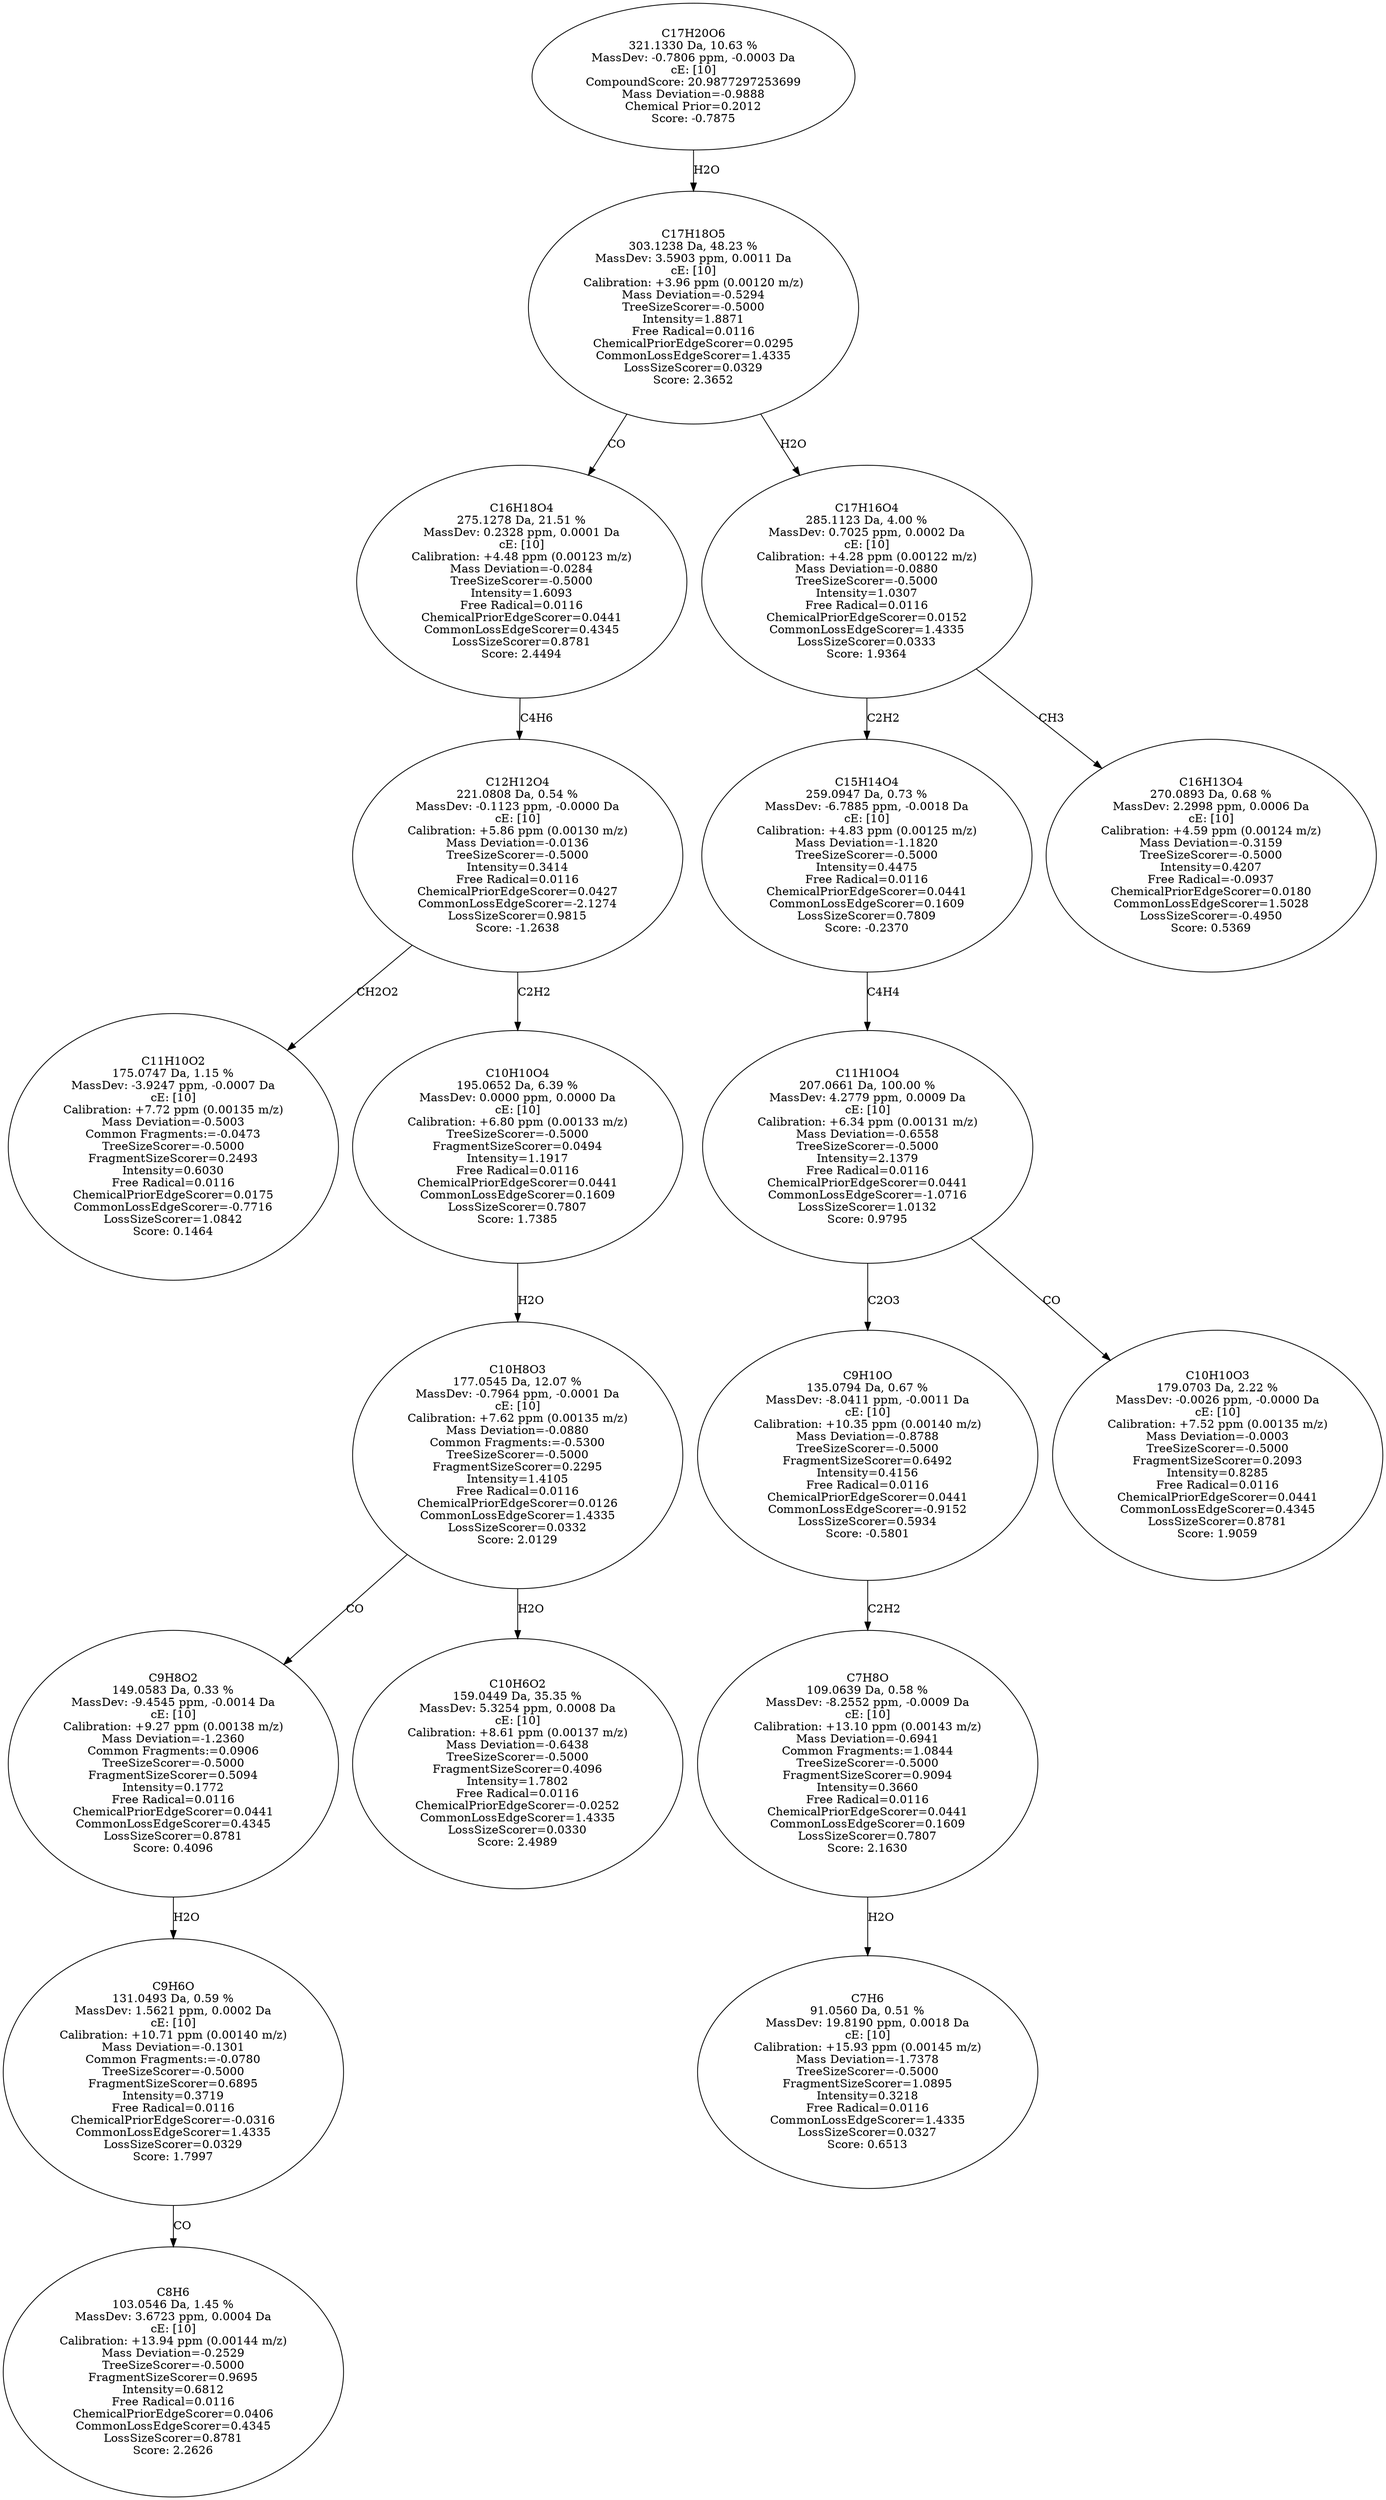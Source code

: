 strict digraph {
v1 [label="C11H10O2\n175.0747 Da, 1.15 %\nMassDev: -3.9247 ppm, -0.0007 Da\ncE: [10]\nCalibration: +7.72 ppm (0.00135 m/z)\nMass Deviation=-0.5003\nCommon Fragments:=-0.0473\nTreeSizeScorer=-0.5000\nFragmentSizeScorer=0.2493\nIntensity=0.6030\nFree Radical=0.0116\nChemicalPriorEdgeScorer=0.0175\nCommonLossEdgeScorer=-0.7716\nLossSizeScorer=1.0842\nScore: 0.1464"];
v2 [label="C8H6\n103.0546 Da, 1.45 %\nMassDev: 3.6723 ppm, 0.0004 Da\ncE: [10]\nCalibration: +13.94 ppm (0.00144 m/z)\nMass Deviation=-0.2529\nTreeSizeScorer=-0.5000\nFragmentSizeScorer=0.9695\nIntensity=0.6812\nFree Radical=0.0116\nChemicalPriorEdgeScorer=0.0406\nCommonLossEdgeScorer=0.4345\nLossSizeScorer=0.8781\nScore: 2.2626"];
v3 [label="C9H6O\n131.0493 Da, 0.59 %\nMassDev: 1.5621 ppm, 0.0002 Da\ncE: [10]\nCalibration: +10.71 ppm (0.00140 m/z)\nMass Deviation=-0.1301\nCommon Fragments:=-0.0780\nTreeSizeScorer=-0.5000\nFragmentSizeScorer=0.6895\nIntensity=0.3719\nFree Radical=0.0116\nChemicalPriorEdgeScorer=-0.0316\nCommonLossEdgeScorer=1.4335\nLossSizeScorer=0.0329\nScore: 1.7997"];
v4 [label="C9H8O2\n149.0583 Da, 0.33 %\nMassDev: -9.4545 ppm, -0.0014 Da\ncE: [10]\nCalibration: +9.27 ppm (0.00138 m/z)\nMass Deviation=-1.2360\nCommon Fragments:=0.0906\nTreeSizeScorer=-0.5000\nFragmentSizeScorer=0.5094\nIntensity=0.1772\nFree Radical=0.0116\nChemicalPriorEdgeScorer=0.0441\nCommonLossEdgeScorer=0.4345\nLossSizeScorer=0.8781\nScore: 0.4096"];
v5 [label="C10H6O2\n159.0449 Da, 35.35 %\nMassDev: 5.3254 ppm, 0.0008 Da\ncE: [10]\nCalibration: +8.61 ppm (0.00137 m/z)\nMass Deviation=-0.6438\nTreeSizeScorer=-0.5000\nFragmentSizeScorer=0.4096\nIntensity=1.7802\nFree Radical=0.0116\nChemicalPriorEdgeScorer=-0.0252\nCommonLossEdgeScorer=1.4335\nLossSizeScorer=0.0330\nScore: 2.4989"];
v6 [label="C10H8O3\n177.0545 Da, 12.07 %\nMassDev: -0.7964 ppm, -0.0001 Da\ncE: [10]\nCalibration: +7.62 ppm (0.00135 m/z)\nMass Deviation=-0.0880\nCommon Fragments:=-0.5300\nTreeSizeScorer=-0.5000\nFragmentSizeScorer=0.2295\nIntensity=1.4105\nFree Radical=0.0116\nChemicalPriorEdgeScorer=0.0126\nCommonLossEdgeScorer=1.4335\nLossSizeScorer=0.0332\nScore: 2.0129"];
v7 [label="C10H10O4\n195.0652 Da, 6.39 %\nMassDev: 0.0000 ppm, 0.0000 Da\ncE: [10]\nCalibration: +6.80 ppm (0.00133 m/z)\nTreeSizeScorer=-0.5000\nFragmentSizeScorer=0.0494\nIntensity=1.1917\nFree Radical=0.0116\nChemicalPriorEdgeScorer=0.0441\nCommonLossEdgeScorer=0.1609\nLossSizeScorer=0.7807\nScore: 1.7385"];
v8 [label="C12H12O4\n221.0808 Da, 0.54 %\nMassDev: -0.1123 ppm, -0.0000 Da\ncE: [10]\nCalibration: +5.86 ppm (0.00130 m/z)\nMass Deviation=-0.0136\nTreeSizeScorer=-0.5000\nIntensity=0.3414\nFree Radical=0.0116\nChemicalPriorEdgeScorer=0.0427\nCommonLossEdgeScorer=-2.1274\nLossSizeScorer=0.9815\nScore: -1.2638"];
v9 [label="C16H18O4\n275.1278 Da, 21.51 %\nMassDev: 0.2328 ppm, 0.0001 Da\ncE: [10]\nCalibration: +4.48 ppm (0.00123 m/z)\nMass Deviation=-0.0284\nTreeSizeScorer=-0.5000\nIntensity=1.6093\nFree Radical=0.0116\nChemicalPriorEdgeScorer=0.0441\nCommonLossEdgeScorer=0.4345\nLossSizeScorer=0.8781\nScore: 2.4494"];
v10 [label="C7H6\n91.0560 Da, 0.51 %\nMassDev: 19.8190 ppm, 0.0018 Da\ncE: [10]\nCalibration: +15.93 ppm (0.00145 m/z)\nMass Deviation=-1.7378\nTreeSizeScorer=-0.5000\nFragmentSizeScorer=1.0895\nIntensity=0.3218\nFree Radical=0.0116\nCommonLossEdgeScorer=1.4335\nLossSizeScorer=0.0327\nScore: 0.6513"];
v11 [label="C7H8O\n109.0639 Da, 0.58 %\nMassDev: -8.2552 ppm, -0.0009 Da\ncE: [10]\nCalibration: +13.10 ppm (0.00143 m/z)\nMass Deviation=-0.6941\nCommon Fragments:=1.0844\nTreeSizeScorer=-0.5000\nFragmentSizeScorer=0.9094\nIntensity=0.3660\nFree Radical=0.0116\nChemicalPriorEdgeScorer=0.0441\nCommonLossEdgeScorer=0.1609\nLossSizeScorer=0.7807\nScore: 2.1630"];
v12 [label="C9H10O\n135.0794 Da, 0.67 %\nMassDev: -8.0411 ppm, -0.0011 Da\ncE: [10]\nCalibration: +10.35 ppm (0.00140 m/z)\nMass Deviation=-0.8788\nTreeSizeScorer=-0.5000\nFragmentSizeScorer=0.6492\nIntensity=0.4156\nFree Radical=0.0116\nChemicalPriorEdgeScorer=0.0441\nCommonLossEdgeScorer=-0.9152\nLossSizeScorer=0.5934\nScore: -0.5801"];
v13 [label="C10H10O3\n179.0703 Da, 2.22 %\nMassDev: -0.0026 ppm, -0.0000 Da\ncE: [10]\nCalibration: +7.52 ppm (0.00135 m/z)\nMass Deviation=-0.0003\nTreeSizeScorer=-0.5000\nFragmentSizeScorer=0.2093\nIntensity=0.8285\nFree Radical=0.0116\nChemicalPriorEdgeScorer=0.0441\nCommonLossEdgeScorer=0.4345\nLossSizeScorer=0.8781\nScore: 1.9059"];
v14 [label="C11H10O4\n207.0661 Da, 100.00 %\nMassDev: 4.2779 ppm, 0.0009 Da\ncE: [10]\nCalibration: +6.34 ppm (0.00131 m/z)\nMass Deviation=-0.6558\nTreeSizeScorer=-0.5000\nIntensity=2.1379\nFree Radical=0.0116\nChemicalPriorEdgeScorer=0.0441\nCommonLossEdgeScorer=-1.0716\nLossSizeScorer=1.0132\nScore: 0.9795"];
v15 [label="C15H14O4\n259.0947 Da, 0.73 %\nMassDev: -6.7885 ppm, -0.0018 Da\ncE: [10]\nCalibration: +4.83 ppm (0.00125 m/z)\nMass Deviation=-1.1820\nTreeSizeScorer=-0.5000\nIntensity=0.4475\nFree Radical=0.0116\nChemicalPriorEdgeScorer=0.0441\nCommonLossEdgeScorer=0.1609\nLossSizeScorer=0.7809\nScore: -0.2370"];
v16 [label="C16H13O4\n270.0893 Da, 0.68 %\nMassDev: 2.2998 ppm, 0.0006 Da\ncE: [10]\nCalibration: +4.59 ppm (0.00124 m/z)\nMass Deviation=-0.3159\nTreeSizeScorer=-0.5000\nIntensity=0.4207\nFree Radical=-0.0937\nChemicalPriorEdgeScorer=0.0180\nCommonLossEdgeScorer=1.5028\nLossSizeScorer=-0.4950\nScore: 0.5369"];
v17 [label="C17H16O4\n285.1123 Da, 4.00 %\nMassDev: 0.7025 ppm, 0.0002 Da\ncE: [10]\nCalibration: +4.28 ppm (0.00122 m/z)\nMass Deviation=-0.0880\nTreeSizeScorer=-0.5000\nIntensity=1.0307\nFree Radical=0.0116\nChemicalPriorEdgeScorer=0.0152\nCommonLossEdgeScorer=1.4335\nLossSizeScorer=0.0333\nScore: 1.9364"];
v18 [label="C17H18O5\n303.1238 Da, 48.23 %\nMassDev: 3.5903 ppm, 0.0011 Da\ncE: [10]\nCalibration: +3.96 ppm (0.00120 m/z)\nMass Deviation=-0.5294\nTreeSizeScorer=-0.5000\nIntensity=1.8871\nFree Radical=0.0116\nChemicalPriorEdgeScorer=0.0295\nCommonLossEdgeScorer=1.4335\nLossSizeScorer=0.0329\nScore: 2.3652"];
v19 [label="C17H20O6\n321.1330 Da, 10.63 %\nMassDev: -0.7806 ppm, -0.0003 Da\ncE: [10]\nCompoundScore: 20.9877297253699\nMass Deviation=-0.9888\nChemical Prior=0.2012\nScore: -0.7875"];
v8 -> v1 [label="CH2O2"];
v3 -> v2 [label="CO"];
v4 -> v3 [label="H2O"];
v6 -> v4 [label="CO"];
v6 -> v5 [label="H2O"];
v7 -> v6 [label="H2O"];
v8 -> v7 [label="C2H2"];
v9 -> v8 [label="C4H6"];
v18 -> v9 [label="CO"];
v11 -> v10 [label="H2O"];
v12 -> v11 [label="C2H2"];
v14 -> v12 [label="C2O3"];
v14 -> v13 [label="CO"];
v15 -> v14 [label="C4H4"];
v17 -> v15 [label="C2H2"];
v17 -> v16 [label="CH3"];
v18 -> v17 [label="H2O"];
v19 -> v18 [label="H2O"];
}